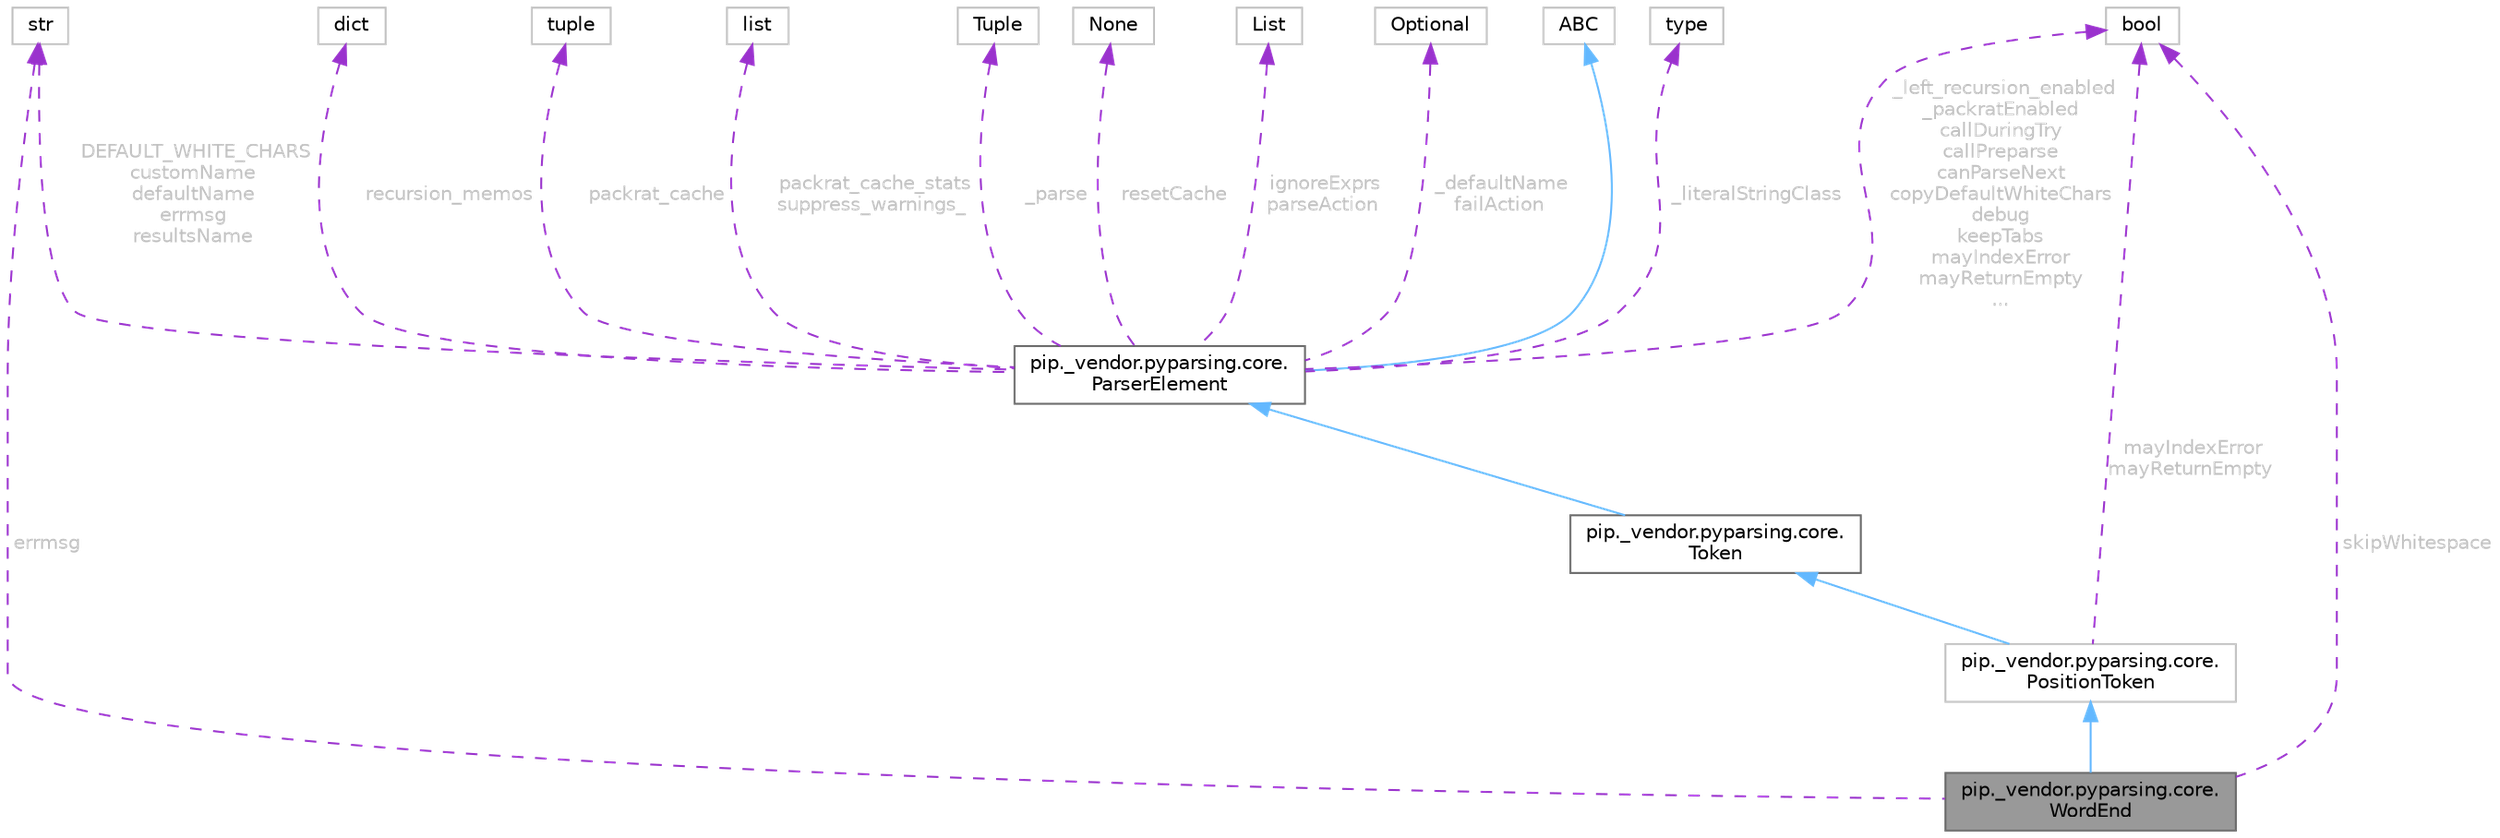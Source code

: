 digraph "pip._vendor.pyparsing.core.WordEnd"
{
 // LATEX_PDF_SIZE
  bgcolor="transparent";
  edge [fontname=Helvetica,fontsize=10,labelfontname=Helvetica,labelfontsize=10];
  node [fontname=Helvetica,fontsize=10,shape=box,height=0.2,width=0.4];
  Node1 [id="Node000001",label="pip._vendor.pyparsing.core.\lWordEnd",height=0.2,width=0.4,color="gray40", fillcolor="grey60", style="filled", fontcolor="black",tooltip=" "];
  Node2 -> Node1 [id="edge18_Node000001_Node000002",dir="back",color="steelblue1",style="solid",tooltip=" "];
  Node2 [id="Node000002",label="pip._vendor.pyparsing.core.\lPositionToken",height=0.2,width=0.4,color="grey75", fillcolor="white", style="filled",URL="$dd/d9d/classpip_1_1__vendor_1_1pyparsing_1_1core_1_1PositionToken.html",tooltip=" "];
  Node3 -> Node2 [id="edge19_Node000002_Node000003",dir="back",color="steelblue1",style="solid",tooltip=" "];
  Node3 [id="Node000003",label="pip._vendor.pyparsing.core.\lToken",height=0.2,width=0.4,color="gray40", fillcolor="white", style="filled",URL="$dd/d9e/classpip_1_1__vendor_1_1pyparsing_1_1core_1_1Token.html",tooltip=" "];
  Node4 -> Node3 [id="edge20_Node000003_Node000004",dir="back",color="steelblue1",style="solid",tooltip=" "];
  Node4 [id="Node000004",label="pip._vendor.pyparsing.core.\lParserElement",height=0.2,width=0.4,color="gray40", fillcolor="white", style="filled",URL="$d5/d51/classpip_1_1__vendor_1_1pyparsing_1_1core_1_1ParserElement.html",tooltip=" "];
  Node5 -> Node4 [id="edge21_Node000004_Node000005",dir="back",color="steelblue1",style="solid",tooltip=" "];
  Node5 [id="Node000005",label="ABC",height=0.2,width=0.4,color="grey75", fillcolor="white", style="filled",URL="$dd/d9b/classABC.html",tooltip=" "];
  Node6 -> Node4 [id="edge22_Node000004_Node000006",dir="back",color="darkorchid3",style="dashed",tooltip=" ",label=" DEFAULT_WHITE_CHARS\ncustomName\ndefaultName\nerrmsg\nresultsName",fontcolor="grey" ];
  Node6 [id="Node000006",label="str",height=0.2,width=0.4,color="grey75", fillcolor="white", style="filled",tooltip=" "];
  Node7 -> Node4 [id="edge23_Node000004_Node000007",dir="back",color="darkorchid3",style="dashed",tooltip=" ",label=" _left_recursion_enabled\n_packratEnabled\ncallDuringTry\ncallPreparse\ncanParseNext\ncopyDefaultWhiteChars\ndebug\nkeepTabs\nmayIndexError\nmayReturnEmpty\n...",fontcolor="grey" ];
  Node7 [id="Node000007",label="bool",height=0.2,width=0.4,color="grey75", fillcolor="white", style="filled",tooltip=" "];
  Node8 -> Node4 [id="edge24_Node000004_Node000008",dir="back",color="darkorchid3",style="dashed",tooltip=" ",label=" _literalStringClass",fontcolor="grey" ];
  Node8 [id="Node000008",label="type",height=0.2,width=0.4,color="grey75", fillcolor="white", style="filled",tooltip=" "];
  Node9 -> Node4 [id="edge25_Node000004_Node000009",dir="back",color="darkorchid3",style="dashed",tooltip=" ",label=" recursion_memos",fontcolor="grey" ];
  Node9 [id="Node000009",label="dict",height=0.2,width=0.4,color="grey75", fillcolor="white", style="filled",tooltip=" "];
  Node10 -> Node4 [id="edge26_Node000004_Node000010",dir="back",color="darkorchid3",style="dashed",tooltip=" ",label=" packrat_cache",fontcolor="grey" ];
  Node10 [id="Node000010",label="tuple",height=0.2,width=0.4,color="grey75", fillcolor="white", style="filled",tooltip=" "];
  Node11 -> Node4 [id="edge27_Node000004_Node000011",dir="back",color="darkorchid3",style="dashed",tooltip=" ",label=" packrat_cache_stats\nsuppress_warnings_",fontcolor="grey" ];
  Node11 [id="Node000011",label="list",height=0.2,width=0.4,color="grey75", fillcolor="white", style="filled",tooltip=" "];
  Node12 -> Node4 [id="edge28_Node000004_Node000012",dir="back",color="darkorchid3",style="dashed",tooltip=" ",label=" _parse",fontcolor="grey" ];
  Node12 [id="Node000012",label="Tuple",height=0.2,width=0.4,color="grey75", fillcolor="white", style="filled",tooltip=" "];
  Node13 -> Node4 [id="edge29_Node000004_Node000013",dir="back",color="darkorchid3",style="dashed",tooltip=" ",label=" resetCache",fontcolor="grey" ];
  Node13 [id="Node000013",label="None",height=0.2,width=0.4,color="grey75", fillcolor="white", style="filled",tooltip=" "];
  Node14 -> Node4 [id="edge30_Node000004_Node000014",dir="back",color="darkorchid3",style="dashed",tooltip=" ",label=" ignoreExprs\nparseAction",fontcolor="grey" ];
  Node14 [id="Node000014",label="List",height=0.2,width=0.4,color="grey75", fillcolor="white", style="filled",tooltip=" "];
  Node15 -> Node4 [id="edge31_Node000004_Node000015",dir="back",color="darkorchid3",style="dashed",tooltip=" ",label=" _defaultName\nfailAction",fontcolor="grey" ];
  Node15 [id="Node000015",label="Optional",height=0.2,width=0.4,color="grey75", fillcolor="white", style="filled",tooltip=" "];
  Node7 -> Node2 [id="edge32_Node000002_Node000007",dir="back",color="darkorchid3",style="dashed",tooltip=" ",label=" mayIndexError\nmayReturnEmpty",fontcolor="grey" ];
  Node7 -> Node1 [id="edge33_Node000001_Node000007",dir="back",color="darkorchid3",style="dashed",tooltip=" ",label=" skipWhitespace",fontcolor="grey" ];
  Node6 -> Node1 [id="edge34_Node000001_Node000006",dir="back",color="darkorchid3",style="dashed",tooltip=" ",label=" errmsg",fontcolor="grey" ];
}
